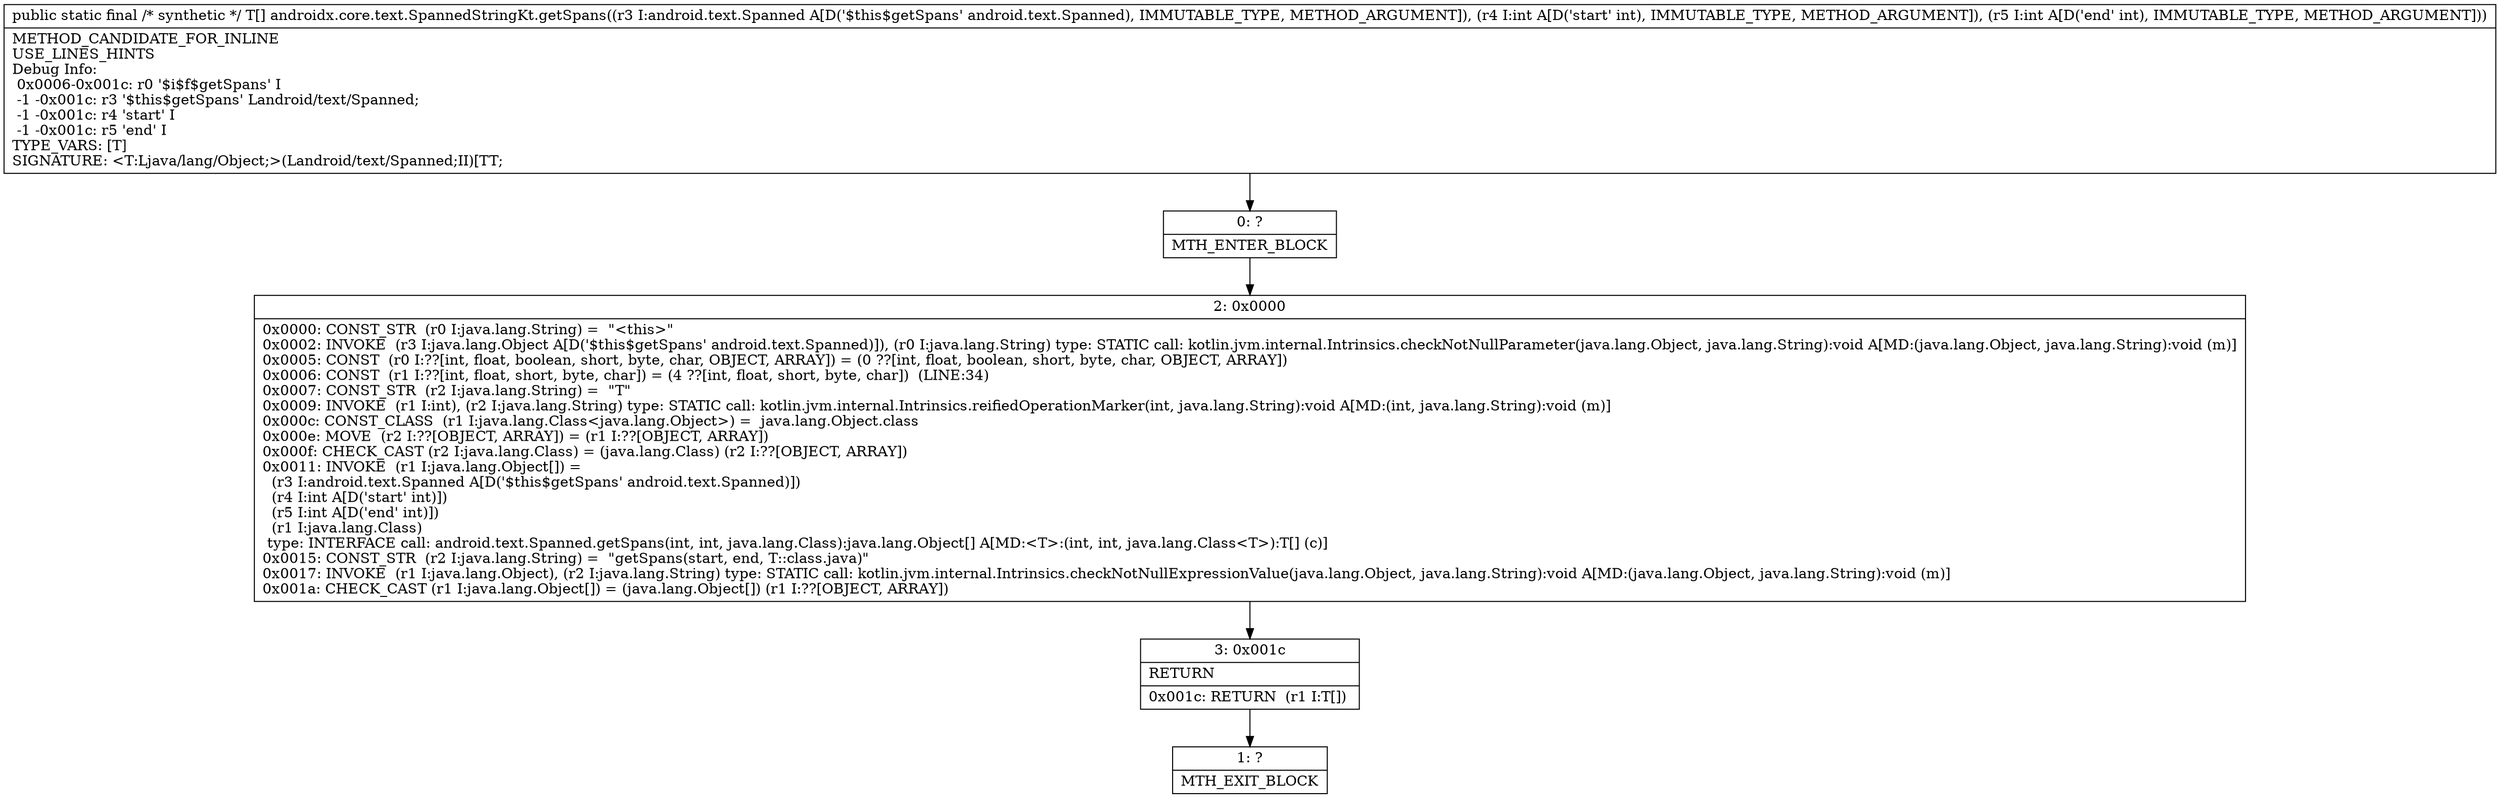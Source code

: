digraph "CFG forandroidx.core.text.SpannedStringKt.getSpans(Landroid\/text\/Spanned;II)[Ljava\/lang\/Object;" {
Node_0 [shape=record,label="{0\:\ ?|MTH_ENTER_BLOCK\l}"];
Node_2 [shape=record,label="{2\:\ 0x0000|0x0000: CONST_STR  (r0 I:java.lang.String) =  \"\<this\>\" \l0x0002: INVOKE  (r3 I:java.lang.Object A[D('$this$getSpans' android.text.Spanned)]), (r0 I:java.lang.String) type: STATIC call: kotlin.jvm.internal.Intrinsics.checkNotNullParameter(java.lang.Object, java.lang.String):void A[MD:(java.lang.Object, java.lang.String):void (m)]\l0x0005: CONST  (r0 I:??[int, float, boolean, short, byte, char, OBJECT, ARRAY]) = (0 ??[int, float, boolean, short, byte, char, OBJECT, ARRAY]) \l0x0006: CONST  (r1 I:??[int, float, short, byte, char]) = (4 ??[int, float, short, byte, char])  (LINE:34)\l0x0007: CONST_STR  (r2 I:java.lang.String) =  \"T\" \l0x0009: INVOKE  (r1 I:int), (r2 I:java.lang.String) type: STATIC call: kotlin.jvm.internal.Intrinsics.reifiedOperationMarker(int, java.lang.String):void A[MD:(int, java.lang.String):void (m)]\l0x000c: CONST_CLASS  (r1 I:java.lang.Class\<java.lang.Object\>) =  java.lang.Object.class \l0x000e: MOVE  (r2 I:??[OBJECT, ARRAY]) = (r1 I:??[OBJECT, ARRAY]) \l0x000f: CHECK_CAST (r2 I:java.lang.Class) = (java.lang.Class) (r2 I:??[OBJECT, ARRAY]) \l0x0011: INVOKE  (r1 I:java.lang.Object[]) = \l  (r3 I:android.text.Spanned A[D('$this$getSpans' android.text.Spanned)])\l  (r4 I:int A[D('start' int)])\l  (r5 I:int A[D('end' int)])\l  (r1 I:java.lang.Class)\l type: INTERFACE call: android.text.Spanned.getSpans(int, int, java.lang.Class):java.lang.Object[] A[MD:\<T\>:(int, int, java.lang.Class\<T\>):T[] (c)]\l0x0015: CONST_STR  (r2 I:java.lang.String) =  \"getSpans(start, end, T::class.java)\" \l0x0017: INVOKE  (r1 I:java.lang.Object), (r2 I:java.lang.String) type: STATIC call: kotlin.jvm.internal.Intrinsics.checkNotNullExpressionValue(java.lang.Object, java.lang.String):void A[MD:(java.lang.Object, java.lang.String):void (m)]\l0x001a: CHECK_CAST (r1 I:java.lang.Object[]) = (java.lang.Object[]) (r1 I:??[OBJECT, ARRAY]) \l}"];
Node_3 [shape=record,label="{3\:\ 0x001c|RETURN\l|0x001c: RETURN  (r1 I:T[]) \l}"];
Node_1 [shape=record,label="{1\:\ ?|MTH_EXIT_BLOCK\l}"];
MethodNode[shape=record,label="{public static final \/* synthetic *\/ T[] androidx.core.text.SpannedStringKt.getSpans((r3 I:android.text.Spanned A[D('$this$getSpans' android.text.Spanned), IMMUTABLE_TYPE, METHOD_ARGUMENT]), (r4 I:int A[D('start' int), IMMUTABLE_TYPE, METHOD_ARGUMENT]), (r5 I:int A[D('end' int), IMMUTABLE_TYPE, METHOD_ARGUMENT]))  | METHOD_CANDIDATE_FOR_INLINE\lUSE_LINES_HINTS\lDebug Info:\l  0x0006\-0x001c: r0 '$i$f$getSpans' I\l  \-1 \-0x001c: r3 '$this$getSpans' Landroid\/text\/Spanned;\l  \-1 \-0x001c: r4 'start' I\l  \-1 \-0x001c: r5 'end' I\lTYPE_VARS: [T]\lSIGNATURE: \<T:Ljava\/lang\/Object;\>(Landroid\/text\/Spanned;II)[TT;\l}"];
MethodNode -> Node_0;Node_0 -> Node_2;
Node_2 -> Node_3;
Node_3 -> Node_1;
}

